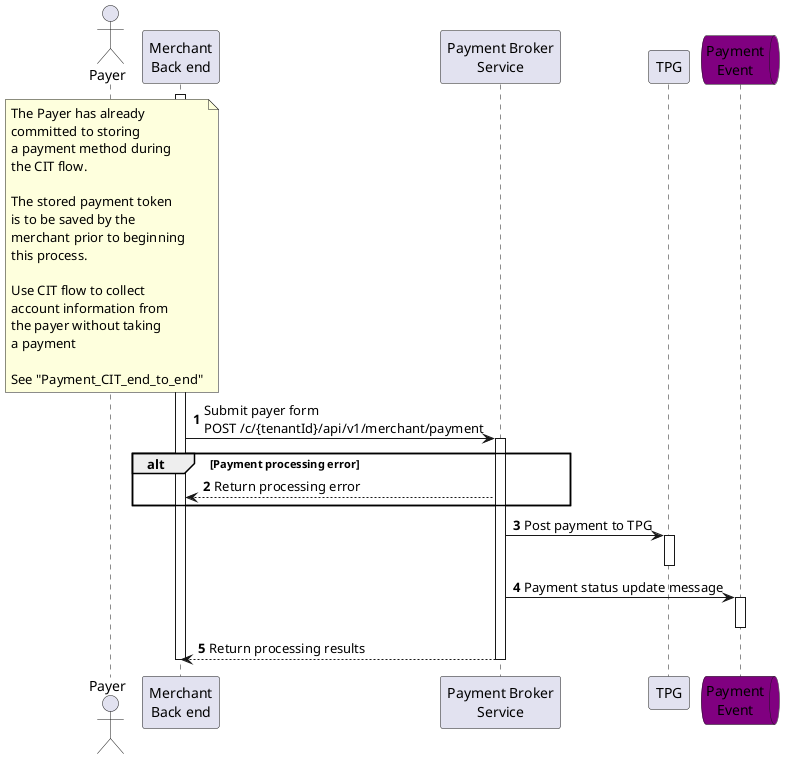 ' *******************************************
' The intended audience is TouchNet internal.
' The intended audience is TouchNet internal.
' *******************************************
@startuml
autonumber

' Declare the players on the screen
actor "Payer" as PAYER
participant "Merchant\nBack end" as  MBE
participant "Payment Broker\nService" as PBS
participant "TPG" as TPG

' Messaging queues
queue "Payment\nEvent"  as MQPE #purple

' Start the diagram
note over PAYER
  The Payer has already
  committed to storing
  a payment method during
  the CIT flow.

  The stored payment token
  is to be saved by the
  merchant prior to beginning
  this process.

  Use CIT flow to collect
  account information from
  the payer without taking
  a payment

  See "Payment_CIT_end_to_end"
end note
activate MBE
MBE -> PBS: Submit payer form\nPOST /c/{tenantId}/api/v1/merchant/payment
activate PBS


alt Payment processing error
  PBS --> MBE: Return processing error
end

' Post payment to TPG
PBS -> TPG: Post payment to TPG
activate TPG
deactivate TPG

' Broadcast payment status message
PBS -> MQPE: Payment status update message
activate MQPE
deactivate MQPE

PBS --> MBE: Return processing results
deactivate MBE
deactivate PBS
@enduml
